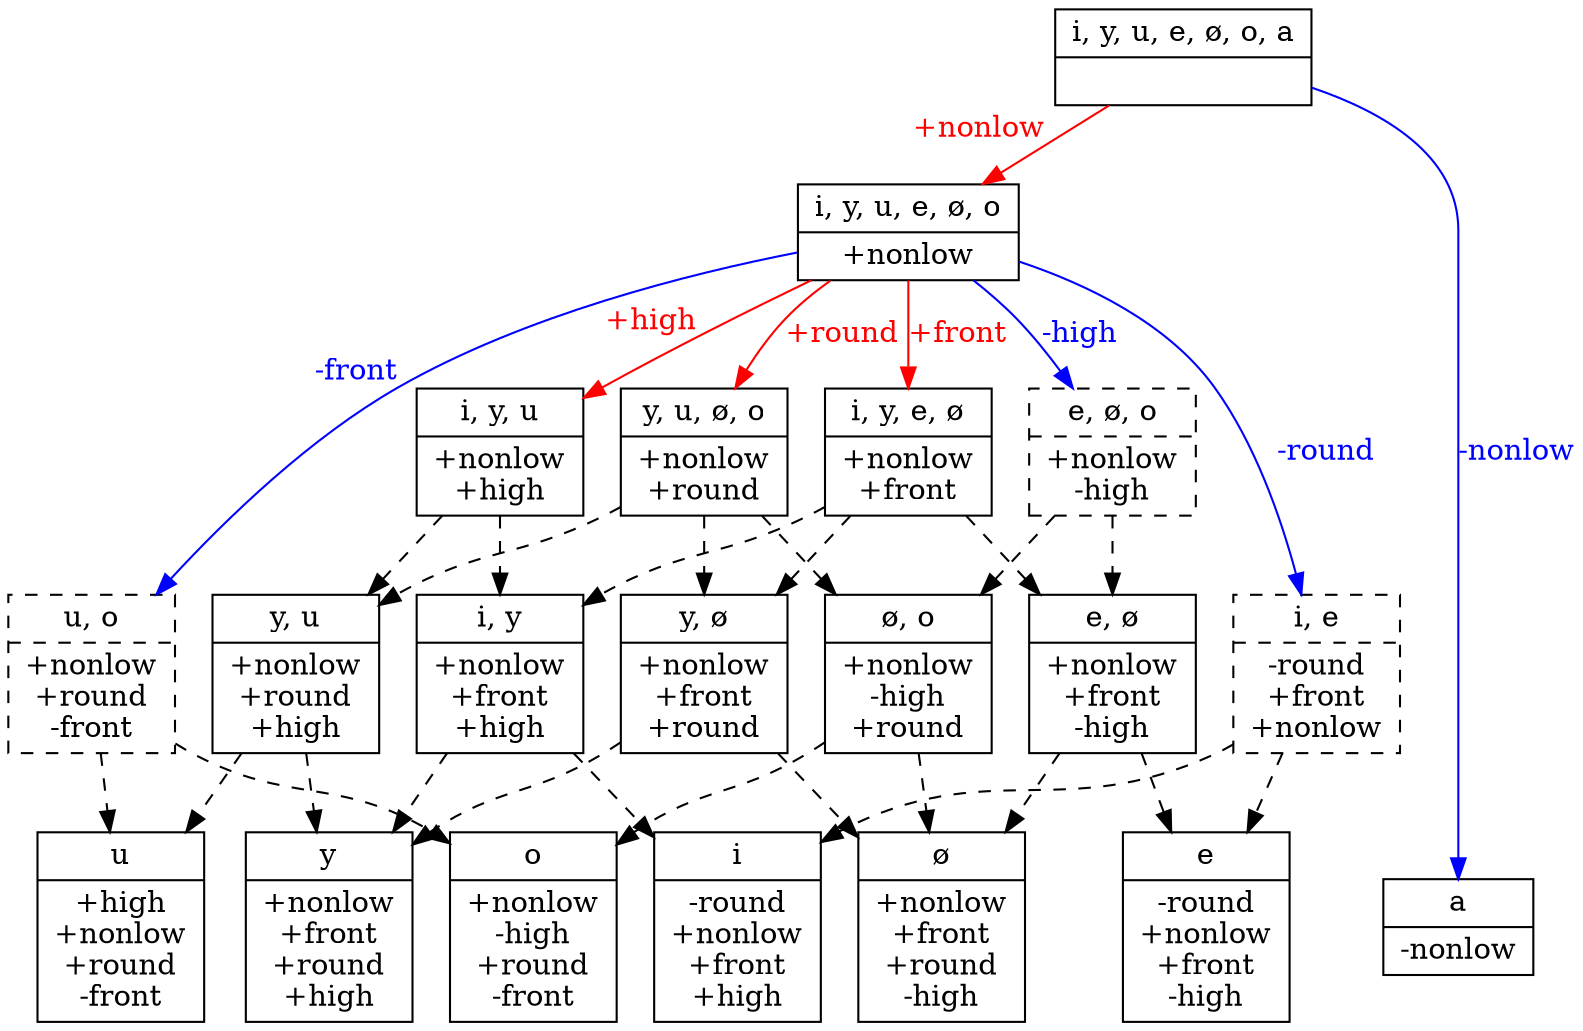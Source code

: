 // None
digraph {
	graph [ dpi = 300 ];
	0 [label="{<segs> i, y, u, e, ø, o, a |<feats>  }",shape=record]
	1 [label="{<segs> i, y, u, e, ø, o |<feats> +nonlow }",shape=record]
	2 [label="{<segs> i, y, e, ø |<feats> +nonlow\n+front }",shape=record]
	3 [label="{<segs> y, u, ø, o |<feats> +nonlow\n+round }",shape=record]
	4 [label="{<segs> i, y, u |<feats> +nonlow\n+high }",shape=record]
	5 [label="{<segs> i |<feats> -round\n+nonlow\n+front\n+high }",shape=record]
	6 [label="{<segs> y |<feats> +nonlow\n+front\n+round\n+high }",shape=record]
	7 [label="{<segs> u |<feats> +high\n+nonlow\n+round\n-front }",shape=record]
	8 [label="{<segs> e |<feats> -round\n+nonlow\n+front\n-high }",shape=record]
	9 [label="{<segs> ø |<feats> +nonlow\n+front\n+round\n-high }",shape=record]
	10 [label="{<segs> o |<feats> +nonlow\n-high\n+round\n-front }",shape=record]
	11 [label="{<segs> a |<feats> -nonlow }",shape=record]
	12 [label="{<segs> y, ø |<feats> +nonlow\n+front\n+round }",shape=record]
	13 [label="{<segs> i, y |<feats> +nonlow\n+front\n+high }",shape=record]
	14 [label="{<segs> y, u |<feats> +nonlow\n+round\n+high }",shape=record]
	15 [label="{<segs> u, o |<feats> +nonlow\n+round\n-front }",shape=record,style=dashed]
	16 [label="{<segs> i, e |<feats> -round\n+front\n+nonlow }",shape=record,style=dashed]
	17 [label="{<segs> e, ø, o |<feats> +nonlow\n-high }",shape=record,style=dashed]
	18 [label="{<segs> e, ø |<feats> +nonlow\n+front\n-high }",shape=record]
	19 [label="{<segs> ø, o |<feats> +nonlow\n-high\n+round }",shape=record]

	0 -> 1 [xlabel="+nonlow",fontcolor=red,color=red]
	0 -> 11	[label="-nonlow",fontcolor=blue,color=blue]
	1 -> 2	[label="+front",fontcolor=red,color=red]
	1 -> 3	[label="+round",fontcolor=red,color=red]
	1 -> 4	[xlabel="+high",fontcolor=red,color=red]
	1 -> 17	[label="-high",fontcolor=blue,color=blue]
	2 -> 12	[style=dashed]
	2 -> 13	[style=dashed]
	1 -> 16	[label="-round",fontcolor=blue,color=blue]
	2 -> 18	[style=dashed]
	3 -> 12	[style=dashed]
	3 -> 14	[style=dashed]
	1 -> 15	[xlabel="-front",fontcolor=blue,color=blue]
	3 -> 19	[style=dashed]
	4 -> 13	[style=dashed]
	4 -> 14	[style=dashed]
	12 -> 6	[style=dashed]
	12 -> 9	[style=dashed]
	13 -> 5	[style=dashed]
	13 -> 6	[style=dashed]
	14 -> 6	[style=dashed]
	14 -> 7	[style=dashed]
	15 -> 7	[style=dashed]
	15 -> 10 [style=dashed]
	16 -> 5	[style=dashed]
	16 -> 8	[style=dashed]
	17 -> 18 [style=dashed]
	17 -> 19 [style=dashed]
	18 -> 8	[style=dashed]
	18 -> 9	[style=dashed]
	19 -> 9	[style=dashed]
	19 -> 10 [style=dashed]
{rank=same; 5 6 7 8 9 10 11}
}